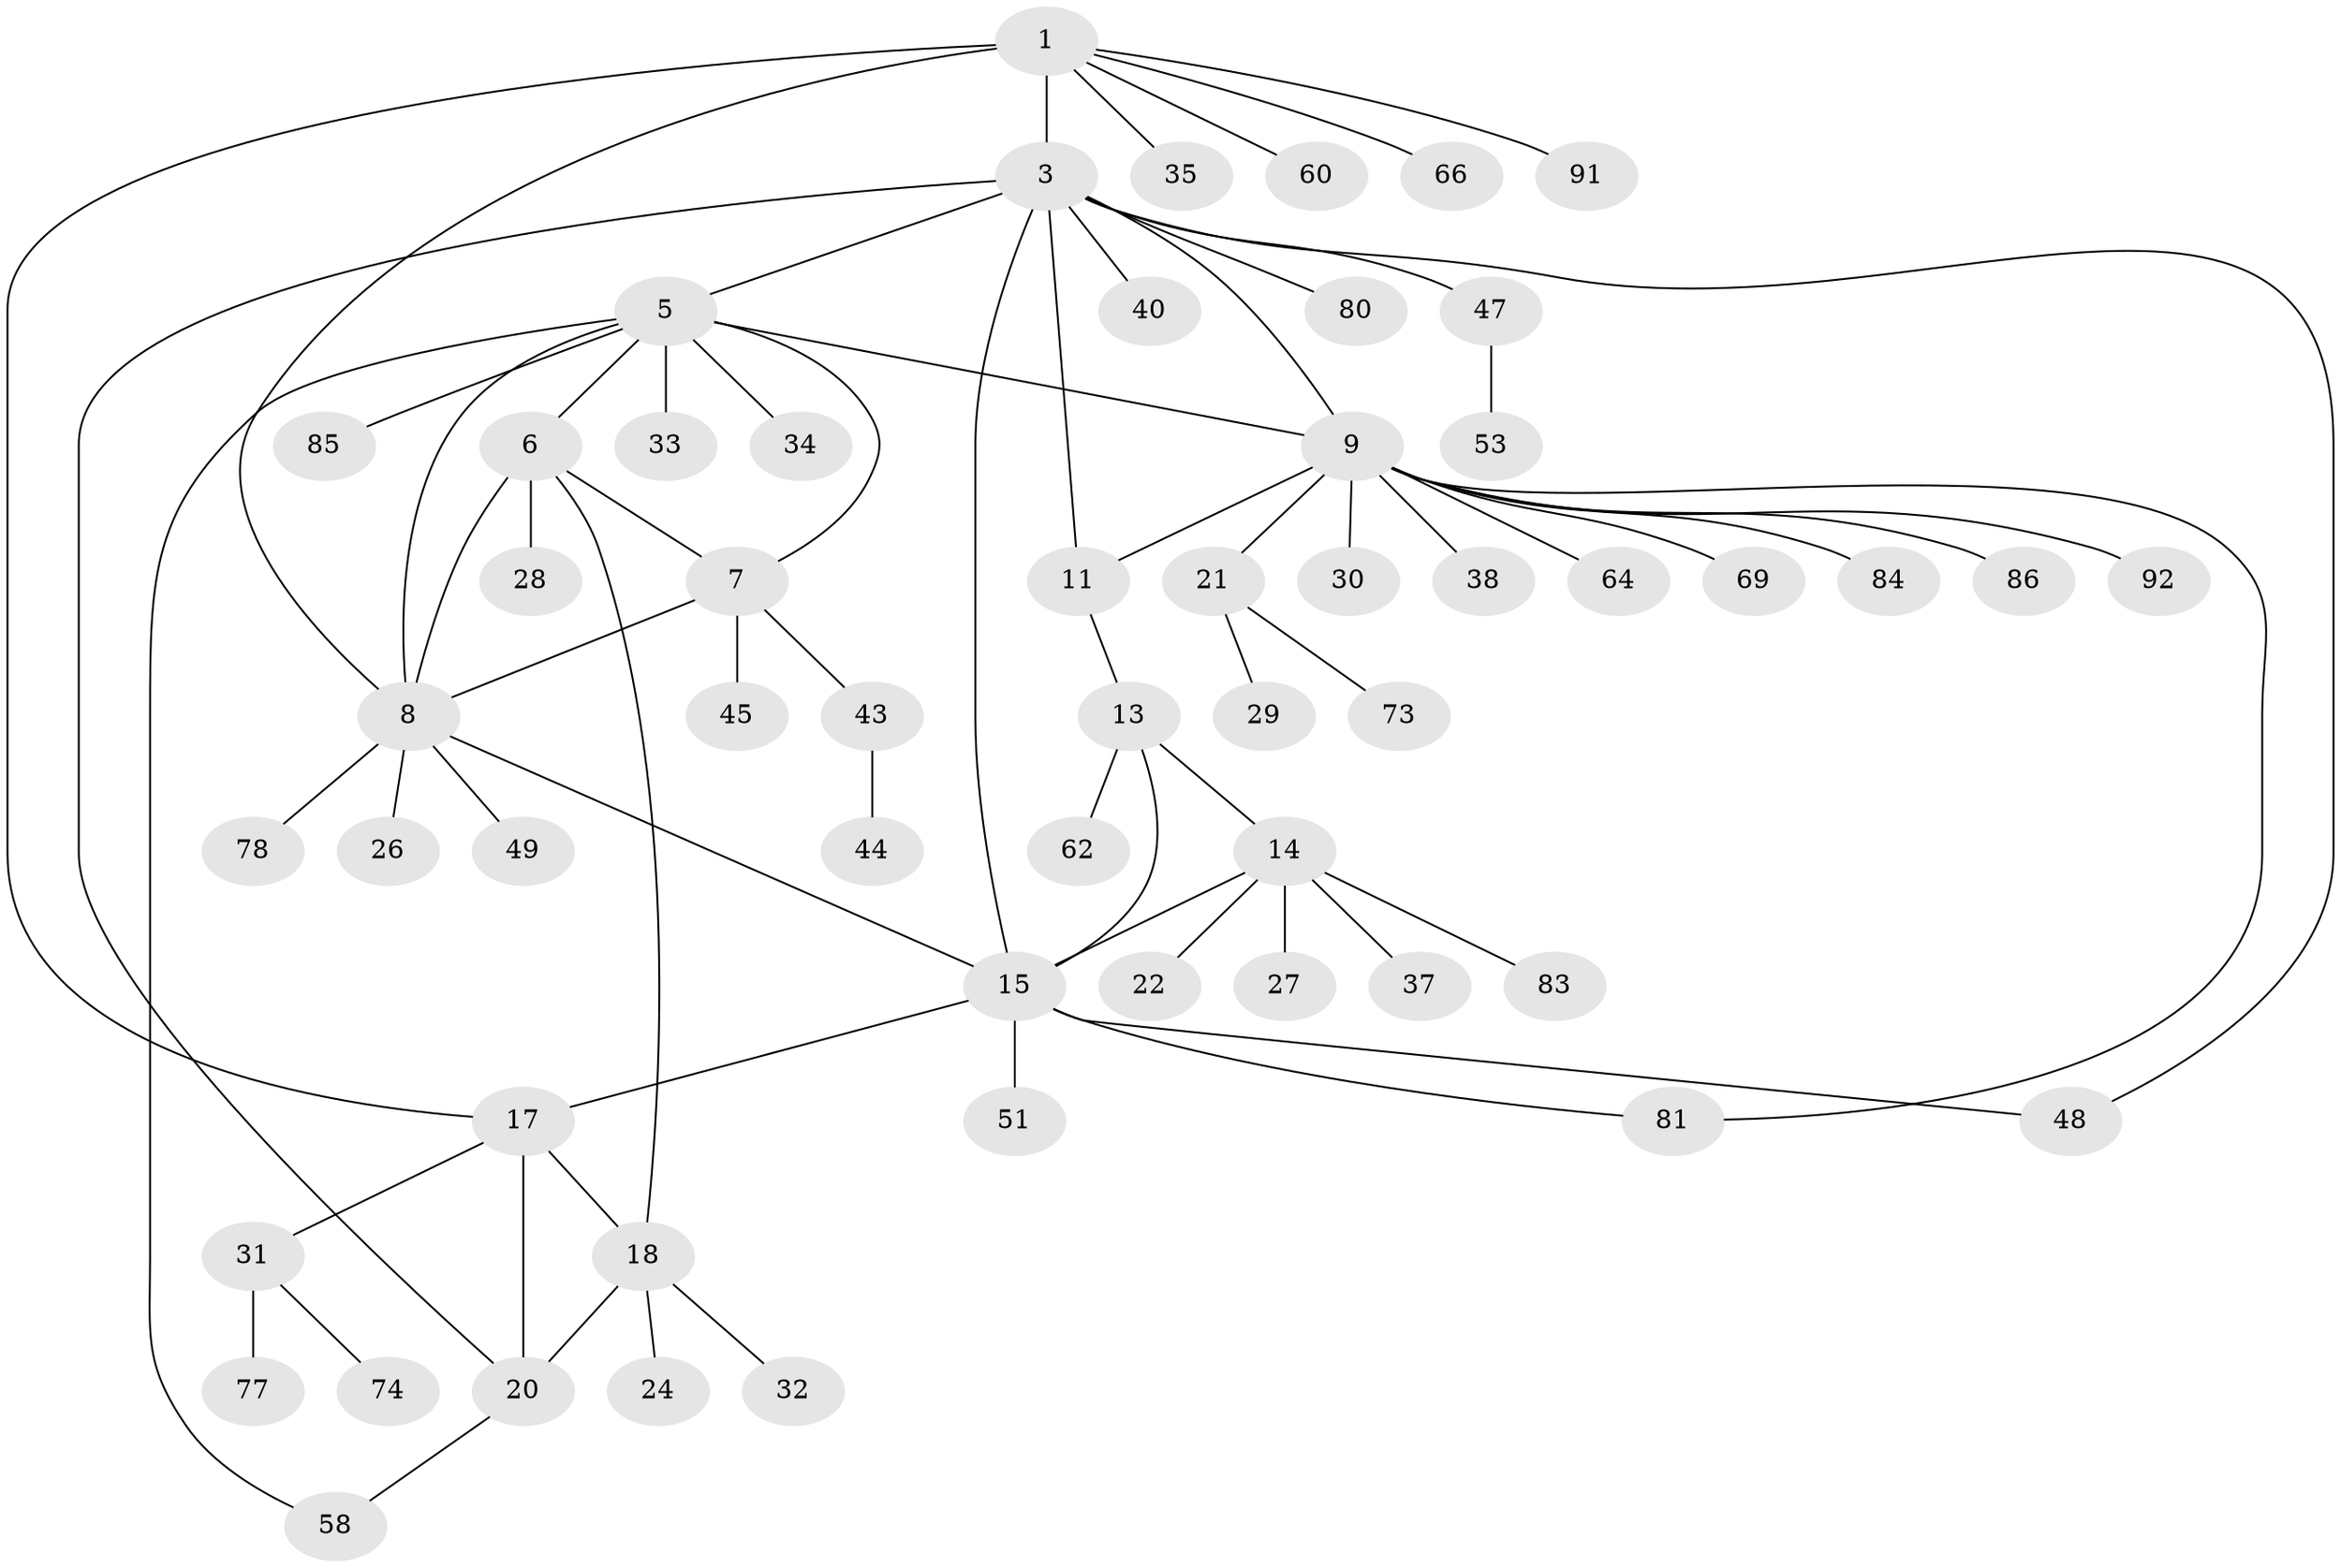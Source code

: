 // original degree distribution, {8: 0.031914893617021274, 4: 0.05319148936170213, 6: 0.0425531914893617, 9: 0.031914893617021274, 5: 0.0425531914893617, 10: 0.02127659574468085, 7: 0.010638297872340425, 3: 0.031914893617021274, 1: 0.5425531914893617, 2: 0.19148936170212766}
// Generated by graph-tools (version 1.1) at 2025/19/03/04/25 18:19:37]
// undirected, 56 vertices, 71 edges
graph export_dot {
graph [start="1"]
  node [color=gray90,style=filled];
  1 [super="+2"];
  3 [super="+4+10+52"];
  5;
  6;
  7;
  8;
  9 [super="+12"];
  11;
  13 [super="+16+55"];
  14;
  15;
  17 [super="+19+94+23+54"];
  18;
  20;
  21;
  22;
  24;
  26;
  27 [super="+36+82+59"];
  28;
  29;
  30 [super="+50+46"];
  31 [super="+76"];
  32 [super="+61"];
  33;
  34 [super="+65"];
  35 [super="+63"];
  37;
  38;
  40 [super="+88"];
  43;
  44;
  45;
  47;
  48;
  49;
  51;
  53;
  58 [super="+70"];
  60;
  62;
  64;
  66;
  69;
  73 [super="+93"];
  74;
  77;
  78;
  80;
  81;
  83;
  84;
  85;
  86;
  91;
  92;
  1 -- 3 [weight=4];
  1 -- 35;
  1 -- 60;
  1 -- 66;
  1 -- 91;
  1 -- 17;
  1 -- 8;
  3 -- 80;
  3 -- 5;
  3 -- 40;
  3 -- 15 [weight=2];
  3 -- 48;
  3 -- 20;
  3 -- 9 [weight=2];
  3 -- 11;
  3 -- 47;
  5 -- 6;
  5 -- 7;
  5 -- 8;
  5 -- 9;
  5 -- 33;
  5 -- 34;
  5 -- 58;
  5 -- 85;
  6 -- 7;
  6 -- 8;
  6 -- 18;
  6 -- 28;
  7 -- 8;
  7 -- 43;
  7 -- 45;
  8 -- 15;
  8 -- 26;
  8 -- 49;
  8 -- 78;
  9 -- 11 [weight=2];
  9 -- 30;
  9 -- 84;
  9 -- 64;
  9 -- 69;
  9 -- 38;
  9 -- 81;
  9 -- 21;
  9 -- 86;
  9 -- 92;
  11 -- 13;
  13 -- 14 [weight=2];
  13 -- 15 [weight=2];
  13 -- 62;
  14 -- 15;
  14 -- 22;
  14 -- 27;
  14 -- 37;
  14 -- 83;
  15 -- 48;
  15 -- 51;
  15 -- 81;
  15 -- 17;
  17 -- 18 [weight=2];
  17 -- 20 [weight=2];
  17 -- 31;
  18 -- 20;
  18 -- 24;
  18 -- 32;
  20 -- 58;
  21 -- 29;
  21 -- 73;
  31 -- 74;
  31 -- 77;
  43 -- 44;
  47 -- 53;
}
